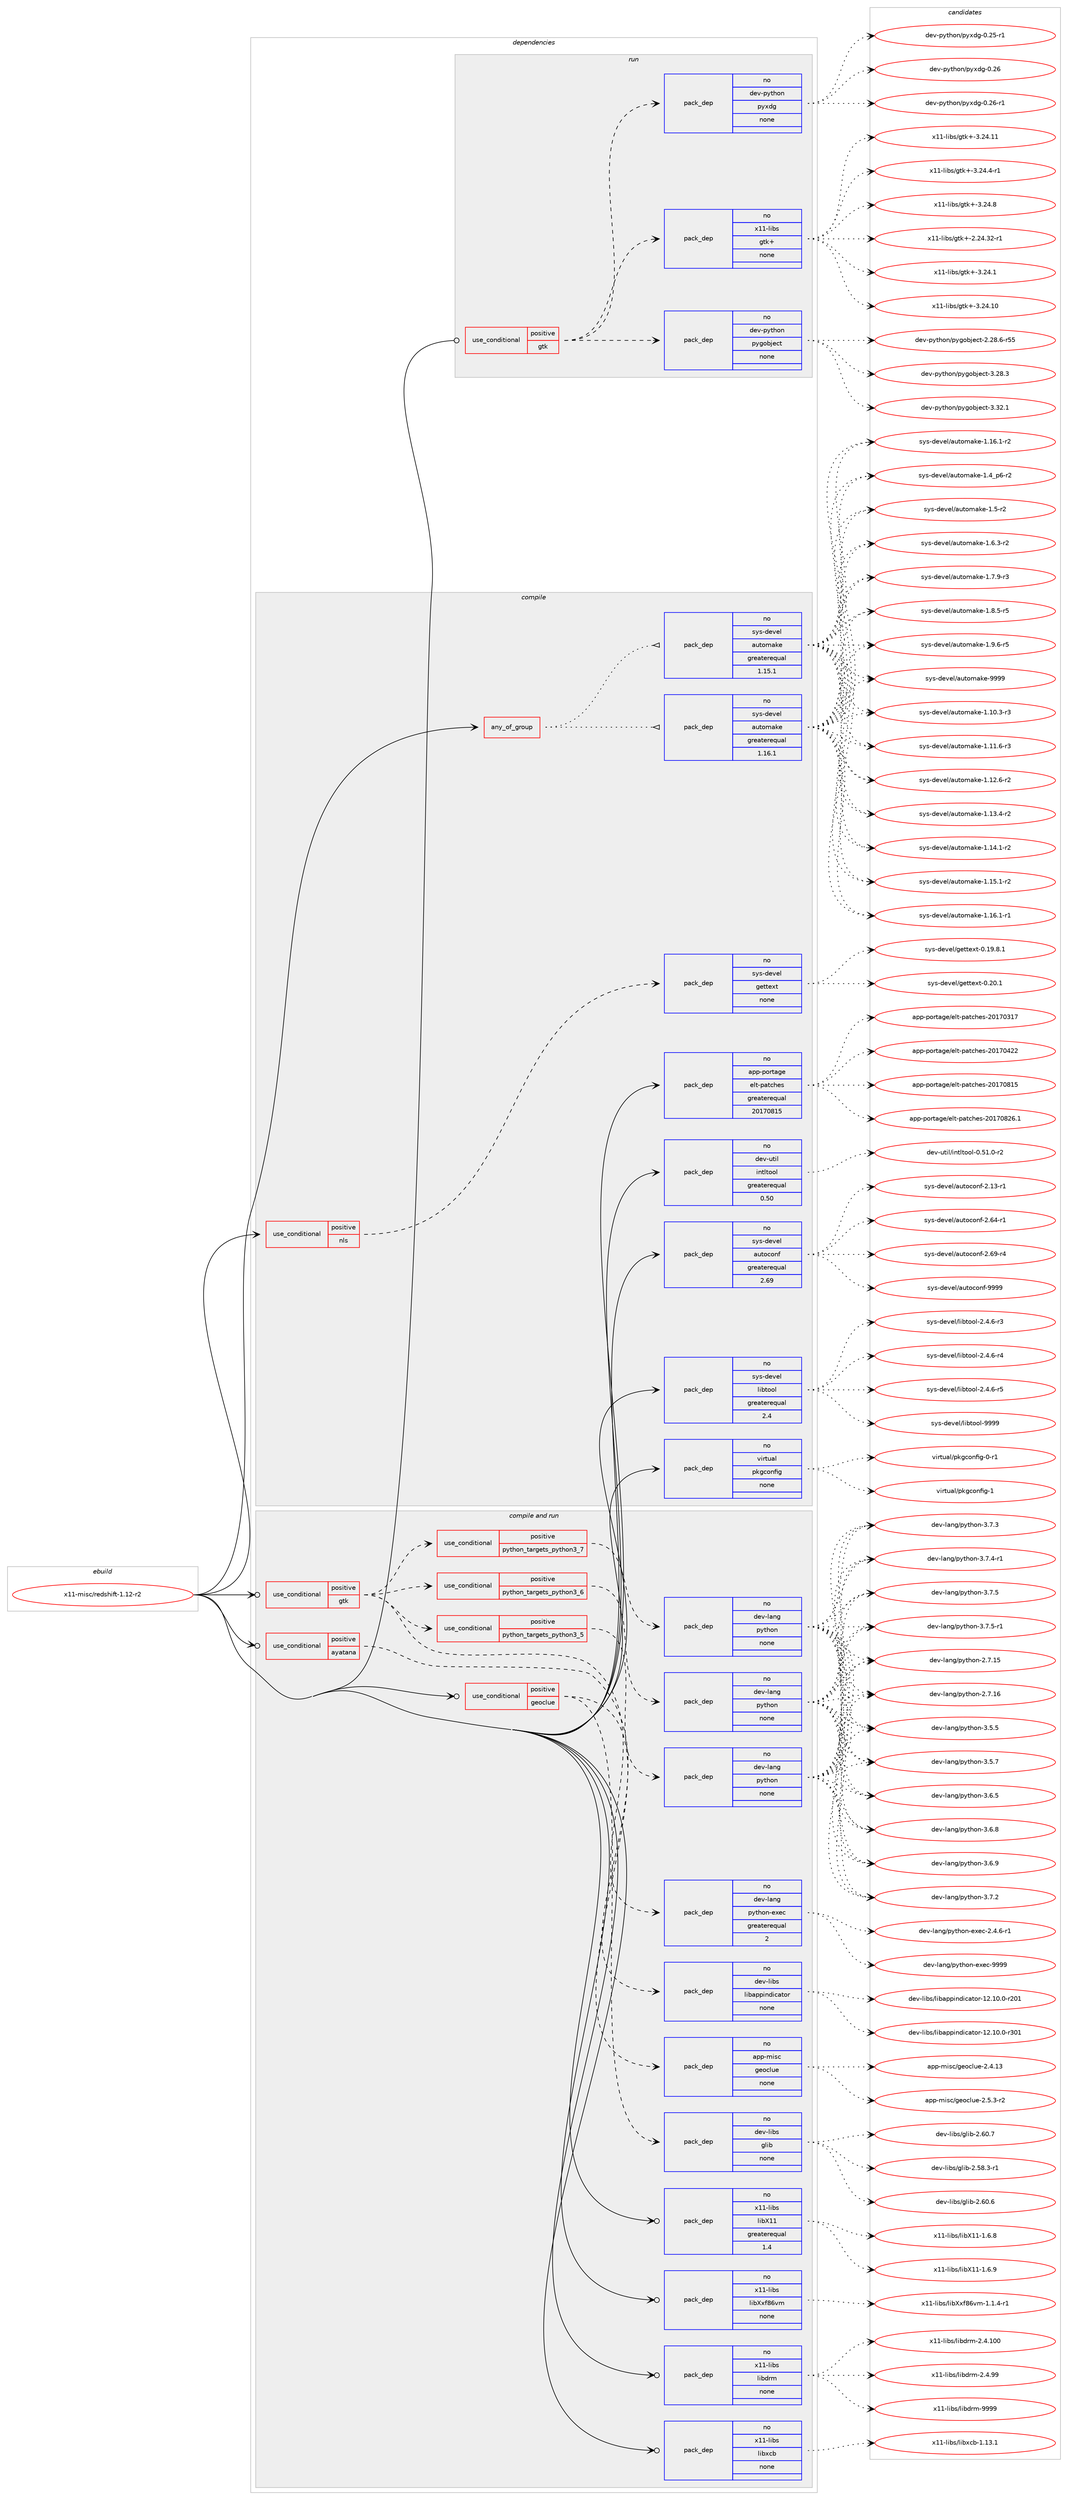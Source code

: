 digraph prolog {

# *************
# Graph options
# *************

newrank=true;
concentrate=true;
compound=true;
graph [rankdir=LR,fontname=Helvetica,fontsize=10,ranksep=1.5];#, ranksep=2.5, nodesep=0.2];
edge  [arrowhead=vee];
node  [fontname=Helvetica,fontsize=10];

# **********
# The ebuild
# **********

subgraph cluster_leftcol {
color=gray;
rank=same;
label=<<i>ebuild</i>>;
id [label="x11-misc/redshift-1.12-r2", color=red, width=4, href="../x11-misc/redshift-1.12-r2.svg"];
}

# ****************
# The dependencies
# ****************

subgraph cluster_midcol {
color=gray;
label=<<i>dependencies</i>>;
subgraph cluster_compile {
fillcolor="#eeeeee";
style=filled;
label=<<i>compile</i>>;
subgraph any16100 {
dependency920319 [label=<<TABLE BORDER="0" CELLBORDER="1" CELLSPACING="0" CELLPADDING="4"><TR><TD CELLPADDING="10">any_of_group</TD></TR></TABLE>>, shape=none, color=red];subgraph pack683712 {
dependency920320 [label=<<TABLE BORDER="0" CELLBORDER="1" CELLSPACING="0" CELLPADDING="4" WIDTH="220"><TR><TD ROWSPAN="6" CELLPADDING="30">pack_dep</TD></TR><TR><TD WIDTH="110">no</TD></TR><TR><TD>sys-devel</TD></TR><TR><TD>automake</TD></TR><TR><TD>greaterequal</TD></TR><TR><TD>1.16.1</TD></TR></TABLE>>, shape=none, color=blue];
}
dependency920319:e -> dependency920320:w [weight=20,style="dotted",arrowhead="oinv"];
subgraph pack683713 {
dependency920321 [label=<<TABLE BORDER="0" CELLBORDER="1" CELLSPACING="0" CELLPADDING="4" WIDTH="220"><TR><TD ROWSPAN="6" CELLPADDING="30">pack_dep</TD></TR><TR><TD WIDTH="110">no</TD></TR><TR><TD>sys-devel</TD></TR><TR><TD>automake</TD></TR><TR><TD>greaterequal</TD></TR><TR><TD>1.15.1</TD></TR></TABLE>>, shape=none, color=blue];
}
dependency920319:e -> dependency920321:w [weight=20,style="dotted",arrowhead="oinv"];
}
id:e -> dependency920319:w [weight=20,style="solid",arrowhead="vee"];
subgraph cond219916 {
dependency920322 [label=<<TABLE BORDER="0" CELLBORDER="1" CELLSPACING="0" CELLPADDING="4"><TR><TD ROWSPAN="3" CELLPADDING="10">use_conditional</TD></TR><TR><TD>positive</TD></TR><TR><TD>nls</TD></TR></TABLE>>, shape=none, color=red];
subgraph pack683714 {
dependency920323 [label=<<TABLE BORDER="0" CELLBORDER="1" CELLSPACING="0" CELLPADDING="4" WIDTH="220"><TR><TD ROWSPAN="6" CELLPADDING="30">pack_dep</TD></TR><TR><TD WIDTH="110">no</TD></TR><TR><TD>sys-devel</TD></TR><TR><TD>gettext</TD></TR><TR><TD>none</TD></TR><TR><TD></TD></TR></TABLE>>, shape=none, color=blue];
}
dependency920322:e -> dependency920323:w [weight=20,style="dashed",arrowhead="vee"];
}
id:e -> dependency920322:w [weight=20,style="solid",arrowhead="vee"];
subgraph pack683715 {
dependency920324 [label=<<TABLE BORDER="0" CELLBORDER="1" CELLSPACING="0" CELLPADDING="4" WIDTH="220"><TR><TD ROWSPAN="6" CELLPADDING="30">pack_dep</TD></TR><TR><TD WIDTH="110">no</TD></TR><TR><TD>app-portage</TD></TR><TR><TD>elt-patches</TD></TR><TR><TD>greaterequal</TD></TR><TR><TD>20170815</TD></TR></TABLE>>, shape=none, color=blue];
}
id:e -> dependency920324:w [weight=20,style="solid",arrowhead="vee"];
subgraph pack683716 {
dependency920325 [label=<<TABLE BORDER="0" CELLBORDER="1" CELLSPACING="0" CELLPADDING="4" WIDTH="220"><TR><TD ROWSPAN="6" CELLPADDING="30">pack_dep</TD></TR><TR><TD WIDTH="110">no</TD></TR><TR><TD>dev-util</TD></TR><TR><TD>intltool</TD></TR><TR><TD>greaterequal</TD></TR><TR><TD>0.50</TD></TR></TABLE>>, shape=none, color=blue];
}
id:e -> dependency920325:w [weight=20,style="solid",arrowhead="vee"];
subgraph pack683717 {
dependency920326 [label=<<TABLE BORDER="0" CELLBORDER="1" CELLSPACING="0" CELLPADDING="4" WIDTH="220"><TR><TD ROWSPAN="6" CELLPADDING="30">pack_dep</TD></TR><TR><TD WIDTH="110">no</TD></TR><TR><TD>sys-devel</TD></TR><TR><TD>autoconf</TD></TR><TR><TD>greaterequal</TD></TR><TR><TD>2.69</TD></TR></TABLE>>, shape=none, color=blue];
}
id:e -> dependency920326:w [weight=20,style="solid",arrowhead="vee"];
subgraph pack683718 {
dependency920327 [label=<<TABLE BORDER="0" CELLBORDER="1" CELLSPACING="0" CELLPADDING="4" WIDTH="220"><TR><TD ROWSPAN="6" CELLPADDING="30">pack_dep</TD></TR><TR><TD WIDTH="110">no</TD></TR><TR><TD>sys-devel</TD></TR><TR><TD>libtool</TD></TR><TR><TD>greaterequal</TD></TR><TR><TD>2.4</TD></TR></TABLE>>, shape=none, color=blue];
}
id:e -> dependency920327:w [weight=20,style="solid",arrowhead="vee"];
subgraph pack683719 {
dependency920328 [label=<<TABLE BORDER="0" CELLBORDER="1" CELLSPACING="0" CELLPADDING="4" WIDTH="220"><TR><TD ROWSPAN="6" CELLPADDING="30">pack_dep</TD></TR><TR><TD WIDTH="110">no</TD></TR><TR><TD>virtual</TD></TR><TR><TD>pkgconfig</TD></TR><TR><TD>none</TD></TR><TR><TD></TD></TR></TABLE>>, shape=none, color=blue];
}
id:e -> dependency920328:w [weight=20,style="solid",arrowhead="vee"];
}
subgraph cluster_compileandrun {
fillcolor="#eeeeee";
style=filled;
label=<<i>compile and run</i>>;
subgraph cond219917 {
dependency920329 [label=<<TABLE BORDER="0" CELLBORDER="1" CELLSPACING="0" CELLPADDING="4"><TR><TD ROWSPAN="3" CELLPADDING="10">use_conditional</TD></TR><TR><TD>positive</TD></TR><TR><TD>ayatana</TD></TR></TABLE>>, shape=none, color=red];
subgraph pack683720 {
dependency920330 [label=<<TABLE BORDER="0" CELLBORDER="1" CELLSPACING="0" CELLPADDING="4" WIDTH="220"><TR><TD ROWSPAN="6" CELLPADDING="30">pack_dep</TD></TR><TR><TD WIDTH="110">no</TD></TR><TR><TD>dev-libs</TD></TR><TR><TD>libappindicator</TD></TR><TR><TD>none</TD></TR><TR><TD></TD></TR></TABLE>>, shape=none, color=blue];
}
dependency920329:e -> dependency920330:w [weight=20,style="dashed",arrowhead="vee"];
}
id:e -> dependency920329:w [weight=20,style="solid",arrowhead="odotvee"];
subgraph cond219918 {
dependency920331 [label=<<TABLE BORDER="0" CELLBORDER="1" CELLSPACING="0" CELLPADDING="4"><TR><TD ROWSPAN="3" CELLPADDING="10">use_conditional</TD></TR><TR><TD>positive</TD></TR><TR><TD>geoclue</TD></TR></TABLE>>, shape=none, color=red];
subgraph pack683721 {
dependency920332 [label=<<TABLE BORDER="0" CELLBORDER="1" CELLSPACING="0" CELLPADDING="4" WIDTH="220"><TR><TD ROWSPAN="6" CELLPADDING="30">pack_dep</TD></TR><TR><TD WIDTH="110">no</TD></TR><TR><TD>app-misc</TD></TR><TR><TD>geoclue</TD></TR><TR><TD>none</TD></TR><TR><TD></TD></TR></TABLE>>, shape=none, color=blue];
}
dependency920331:e -> dependency920332:w [weight=20,style="dashed",arrowhead="vee"];
subgraph pack683722 {
dependency920333 [label=<<TABLE BORDER="0" CELLBORDER="1" CELLSPACING="0" CELLPADDING="4" WIDTH="220"><TR><TD ROWSPAN="6" CELLPADDING="30">pack_dep</TD></TR><TR><TD WIDTH="110">no</TD></TR><TR><TD>dev-libs</TD></TR><TR><TD>glib</TD></TR><TR><TD>none</TD></TR><TR><TD></TD></TR></TABLE>>, shape=none, color=blue];
}
dependency920331:e -> dependency920333:w [weight=20,style="dashed",arrowhead="vee"];
}
id:e -> dependency920331:w [weight=20,style="solid",arrowhead="odotvee"];
subgraph cond219919 {
dependency920334 [label=<<TABLE BORDER="0" CELLBORDER="1" CELLSPACING="0" CELLPADDING="4"><TR><TD ROWSPAN="3" CELLPADDING="10">use_conditional</TD></TR><TR><TD>positive</TD></TR><TR><TD>gtk</TD></TR></TABLE>>, shape=none, color=red];
subgraph cond219920 {
dependency920335 [label=<<TABLE BORDER="0" CELLBORDER="1" CELLSPACING="0" CELLPADDING="4"><TR><TD ROWSPAN="3" CELLPADDING="10">use_conditional</TD></TR><TR><TD>positive</TD></TR><TR><TD>python_targets_python3_5</TD></TR></TABLE>>, shape=none, color=red];
subgraph pack683723 {
dependency920336 [label=<<TABLE BORDER="0" CELLBORDER="1" CELLSPACING="0" CELLPADDING="4" WIDTH="220"><TR><TD ROWSPAN="6" CELLPADDING="30">pack_dep</TD></TR><TR><TD WIDTH="110">no</TD></TR><TR><TD>dev-lang</TD></TR><TR><TD>python</TD></TR><TR><TD>none</TD></TR><TR><TD></TD></TR></TABLE>>, shape=none, color=blue];
}
dependency920335:e -> dependency920336:w [weight=20,style="dashed",arrowhead="vee"];
}
dependency920334:e -> dependency920335:w [weight=20,style="dashed",arrowhead="vee"];
subgraph cond219921 {
dependency920337 [label=<<TABLE BORDER="0" CELLBORDER="1" CELLSPACING="0" CELLPADDING="4"><TR><TD ROWSPAN="3" CELLPADDING="10">use_conditional</TD></TR><TR><TD>positive</TD></TR><TR><TD>python_targets_python3_6</TD></TR></TABLE>>, shape=none, color=red];
subgraph pack683724 {
dependency920338 [label=<<TABLE BORDER="0" CELLBORDER="1" CELLSPACING="0" CELLPADDING="4" WIDTH="220"><TR><TD ROWSPAN="6" CELLPADDING="30">pack_dep</TD></TR><TR><TD WIDTH="110">no</TD></TR><TR><TD>dev-lang</TD></TR><TR><TD>python</TD></TR><TR><TD>none</TD></TR><TR><TD></TD></TR></TABLE>>, shape=none, color=blue];
}
dependency920337:e -> dependency920338:w [weight=20,style="dashed",arrowhead="vee"];
}
dependency920334:e -> dependency920337:w [weight=20,style="dashed",arrowhead="vee"];
subgraph cond219922 {
dependency920339 [label=<<TABLE BORDER="0" CELLBORDER="1" CELLSPACING="0" CELLPADDING="4"><TR><TD ROWSPAN="3" CELLPADDING="10">use_conditional</TD></TR><TR><TD>positive</TD></TR><TR><TD>python_targets_python3_7</TD></TR></TABLE>>, shape=none, color=red];
subgraph pack683725 {
dependency920340 [label=<<TABLE BORDER="0" CELLBORDER="1" CELLSPACING="0" CELLPADDING="4" WIDTH="220"><TR><TD ROWSPAN="6" CELLPADDING="30">pack_dep</TD></TR><TR><TD WIDTH="110">no</TD></TR><TR><TD>dev-lang</TD></TR><TR><TD>python</TD></TR><TR><TD>none</TD></TR><TR><TD></TD></TR></TABLE>>, shape=none, color=blue];
}
dependency920339:e -> dependency920340:w [weight=20,style="dashed",arrowhead="vee"];
}
dependency920334:e -> dependency920339:w [weight=20,style="dashed",arrowhead="vee"];
subgraph pack683726 {
dependency920341 [label=<<TABLE BORDER="0" CELLBORDER="1" CELLSPACING="0" CELLPADDING="4" WIDTH="220"><TR><TD ROWSPAN="6" CELLPADDING="30">pack_dep</TD></TR><TR><TD WIDTH="110">no</TD></TR><TR><TD>dev-lang</TD></TR><TR><TD>python-exec</TD></TR><TR><TD>greaterequal</TD></TR><TR><TD>2</TD></TR></TABLE>>, shape=none, color=blue];
}
dependency920334:e -> dependency920341:w [weight=20,style="dashed",arrowhead="vee"];
}
id:e -> dependency920334:w [weight=20,style="solid",arrowhead="odotvee"];
subgraph pack683727 {
dependency920342 [label=<<TABLE BORDER="0" CELLBORDER="1" CELLSPACING="0" CELLPADDING="4" WIDTH="220"><TR><TD ROWSPAN="6" CELLPADDING="30">pack_dep</TD></TR><TR><TD WIDTH="110">no</TD></TR><TR><TD>x11-libs</TD></TR><TR><TD>libX11</TD></TR><TR><TD>greaterequal</TD></TR><TR><TD>1.4</TD></TR></TABLE>>, shape=none, color=blue];
}
id:e -> dependency920342:w [weight=20,style="solid",arrowhead="odotvee"];
subgraph pack683728 {
dependency920343 [label=<<TABLE BORDER="0" CELLBORDER="1" CELLSPACING="0" CELLPADDING="4" WIDTH="220"><TR><TD ROWSPAN="6" CELLPADDING="30">pack_dep</TD></TR><TR><TD WIDTH="110">no</TD></TR><TR><TD>x11-libs</TD></TR><TR><TD>libXxf86vm</TD></TR><TR><TD>none</TD></TR><TR><TD></TD></TR></TABLE>>, shape=none, color=blue];
}
id:e -> dependency920343:w [weight=20,style="solid",arrowhead="odotvee"];
subgraph pack683729 {
dependency920344 [label=<<TABLE BORDER="0" CELLBORDER="1" CELLSPACING="0" CELLPADDING="4" WIDTH="220"><TR><TD ROWSPAN="6" CELLPADDING="30">pack_dep</TD></TR><TR><TD WIDTH="110">no</TD></TR><TR><TD>x11-libs</TD></TR><TR><TD>libdrm</TD></TR><TR><TD>none</TD></TR><TR><TD></TD></TR></TABLE>>, shape=none, color=blue];
}
id:e -> dependency920344:w [weight=20,style="solid",arrowhead="odotvee"];
subgraph pack683730 {
dependency920345 [label=<<TABLE BORDER="0" CELLBORDER="1" CELLSPACING="0" CELLPADDING="4" WIDTH="220"><TR><TD ROWSPAN="6" CELLPADDING="30">pack_dep</TD></TR><TR><TD WIDTH="110">no</TD></TR><TR><TD>x11-libs</TD></TR><TR><TD>libxcb</TD></TR><TR><TD>none</TD></TR><TR><TD></TD></TR></TABLE>>, shape=none, color=blue];
}
id:e -> dependency920345:w [weight=20,style="solid",arrowhead="odotvee"];
}
subgraph cluster_run {
fillcolor="#eeeeee";
style=filled;
label=<<i>run</i>>;
subgraph cond219923 {
dependency920346 [label=<<TABLE BORDER="0" CELLBORDER="1" CELLSPACING="0" CELLPADDING="4"><TR><TD ROWSPAN="3" CELLPADDING="10">use_conditional</TD></TR><TR><TD>positive</TD></TR><TR><TD>gtk</TD></TR></TABLE>>, shape=none, color=red];
subgraph pack683731 {
dependency920347 [label=<<TABLE BORDER="0" CELLBORDER="1" CELLSPACING="0" CELLPADDING="4" WIDTH="220"><TR><TD ROWSPAN="6" CELLPADDING="30">pack_dep</TD></TR><TR><TD WIDTH="110">no</TD></TR><TR><TD>dev-python</TD></TR><TR><TD>pygobject</TD></TR><TR><TD>none</TD></TR><TR><TD></TD></TR></TABLE>>, shape=none, color=blue];
}
dependency920346:e -> dependency920347:w [weight=20,style="dashed",arrowhead="vee"];
subgraph pack683732 {
dependency920348 [label=<<TABLE BORDER="0" CELLBORDER="1" CELLSPACING="0" CELLPADDING="4" WIDTH="220"><TR><TD ROWSPAN="6" CELLPADDING="30">pack_dep</TD></TR><TR><TD WIDTH="110">no</TD></TR><TR><TD>x11-libs</TD></TR><TR><TD>gtk+</TD></TR><TR><TD>none</TD></TR><TR><TD></TD></TR></TABLE>>, shape=none, color=blue];
}
dependency920346:e -> dependency920348:w [weight=20,style="dashed",arrowhead="vee"];
subgraph pack683733 {
dependency920349 [label=<<TABLE BORDER="0" CELLBORDER="1" CELLSPACING="0" CELLPADDING="4" WIDTH="220"><TR><TD ROWSPAN="6" CELLPADDING="30">pack_dep</TD></TR><TR><TD WIDTH="110">no</TD></TR><TR><TD>dev-python</TD></TR><TR><TD>pyxdg</TD></TR><TR><TD>none</TD></TR><TR><TD></TD></TR></TABLE>>, shape=none, color=blue];
}
dependency920346:e -> dependency920349:w [weight=20,style="dashed",arrowhead="vee"];
}
id:e -> dependency920346:w [weight=20,style="solid",arrowhead="odot"];
}
}

# **************
# The candidates
# **************

subgraph cluster_choices {
rank=same;
color=gray;
label=<<i>candidates</i>>;

subgraph choice683712 {
color=black;
nodesep=1;
choice11512111545100101118101108479711711611110997107101454946494846514511451 [label="sys-devel/automake-1.10.3-r3", color=red, width=4,href="../sys-devel/automake-1.10.3-r3.svg"];
choice11512111545100101118101108479711711611110997107101454946494946544511451 [label="sys-devel/automake-1.11.6-r3", color=red, width=4,href="../sys-devel/automake-1.11.6-r3.svg"];
choice11512111545100101118101108479711711611110997107101454946495046544511450 [label="sys-devel/automake-1.12.6-r2", color=red, width=4,href="../sys-devel/automake-1.12.6-r2.svg"];
choice11512111545100101118101108479711711611110997107101454946495146524511450 [label="sys-devel/automake-1.13.4-r2", color=red, width=4,href="../sys-devel/automake-1.13.4-r2.svg"];
choice11512111545100101118101108479711711611110997107101454946495246494511450 [label="sys-devel/automake-1.14.1-r2", color=red, width=4,href="../sys-devel/automake-1.14.1-r2.svg"];
choice11512111545100101118101108479711711611110997107101454946495346494511450 [label="sys-devel/automake-1.15.1-r2", color=red, width=4,href="../sys-devel/automake-1.15.1-r2.svg"];
choice11512111545100101118101108479711711611110997107101454946495446494511449 [label="sys-devel/automake-1.16.1-r1", color=red, width=4,href="../sys-devel/automake-1.16.1-r1.svg"];
choice11512111545100101118101108479711711611110997107101454946495446494511450 [label="sys-devel/automake-1.16.1-r2", color=red, width=4,href="../sys-devel/automake-1.16.1-r2.svg"];
choice115121115451001011181011084797117116111109971071014549465295112544511450 [label="sys-devel/automake-1.4_p6-r2", color=red, width=4,href="../sys-devel/automake-1.4_p6-r2.svg"];
choice11512111545100101118101108479711711611110997107101454946534511450 [label="sys-devel/automake-1.5-r2", color=red, width=4,href="../sys-devel/automake-1.5-r2.svg"];
choice115121115451001011181011084797117116111109971071014549465446514511450 [label="sys-devel/automake-1.6.3-r2", color=red, width=4,href="../sys-devel/automake-1.6.3-r2.svg"];
choice115121115451001011181011084797117116111109971071014549465546574511451 [label="sys-devel/automake-1.7.9-r3", color=red, width=4,href="../sys-devel/automake-1.7.9-r3.svg"];
choice115121115451001011181011084797117116111109971071014549465646534511453 [label="sys-devel/automake-1.8.5-r5", color=red, width=4,href="../sys-devel/automake-1.8.5-r5.svg"];
choice115121115451001011181011084797117116111109971071014549465746544511453 [label="sys-devel/automake-1.9.6-r5", color=red, width=4,href="../sys-devel/automake-1.9.6-r5.svg"];
choice115121115451001011181011084797117116111109971071014557575757 [label="sys-devel/automake-9999", color=red, width=4,href="../sys-devel/automake-9999.svg"];
dependency920320:e -> choice11512111545100101118101108479711711611110997107101454946494846514511451:w [style=dotted,weight="100"];
dependency920320:e -> choice11512111545100101118101108479711711611110997107101454946494946544511451:w [style=dotted,weight="100"];
dependency920320:e -> choice11512111545100101118101108479711711611110997107101454946495046544511450:w [style=dotted,weight="100"];
dependency920320:e -> choice11512111545100101118101108479711711611110997107101454946495146524511450:w [style=dotted,weight="100"];
dependency920320:e -> choice11512111545100101118101108479711711611110997107101454946495246494511450:w [style=dotted,weight="100"];
dependency920320:e -> choice11512111545100101118101108479711711611110997107101454946495346494511450:w [style=dotted,weight="100"];
dependency920320:e -> choice11512111545100101118101108479711711611110997107101454946495446494511449:w [style=dotted,weight="100"];
dependency920320:e -> choice11512111545100101118101108479711711611110997107101454946495446494511450:w [style=dotted,weight="100"];
dependency920320:e -> choice115121115451001011181011084797117116111109971071014549465295112544511450:w [style=dotted,weight="100"];
dependency920320:e -> choice11512111545100101118101108479711711611110997107101454946534511450:w [style=dotted,weight="100"];
dependency920320:e -> choice115121115451001011181011084797117116111109971071014549465446514511450:w [style=dotted,weight="100"];
dependency920320:e -> choice115121115451001011181011084797117116111109971071014549465546574511451:w [style=dotted,weight="100"];
dependency920320:e -> choice115121115451001011181011084797117116111109971071014549465646534511453:w [style=dotted,weight="100"];
dependency920320:e -> choice115121115451001011181011084797117116111109971071014549465746544511453:w [style=dotted,weight="100"];
dependency920320:e -> choice115121115451001011181011084797117116111109971071014557575757:w [style=dotted,weight="100"];
}
subgraph choice683713 {
color=black;
nodesep=1;
choice11512111545100101118101108479711711611110997107101454946494846514511451 [label="sys-devel/automake-1.10.3-r3", color=red, width=4,href="../sys-devel/automake-1.10.3-r3.svg"];
choice11512111545100101118101108479711711611110997107101454946494946544511451 [label="sys-devel/automake-1.11.6-r3", color=red, width=4,href="../sys-devel/automake-1.11.6-r3.svg"];
choice11512111545100101118101108479711711611110997107101454946495046544511450 [label="sys-devel/automake-1.12.6-r2", color=red, width=4,href="../sys-devel/automake-1.12.6-r2.svg"];
choice11512111545100101118101108479711711611110997107101454946495146524511450 [label="sys-devel/automake-1.13.4-r2", color=red, width=4,href="../sys-devel/automake-1.13.4-r2.svg"];
choice11512111545100101118101108479711711611110997107101454946495246494511450 [label="sys-devel/automake-1.14.1-r2", color=red, width=4,href="../sys-devel/automake-1.14.1-r2.svg"];
choice11512111545100101118101108479711711611110997107101454946495346494511450 [label="sys-devel/automake-1.15.1-r2", color=red, width=4,href="../sys-devel/automake-1.15.1-r2.svg"];
choice11512111545100101118101108479711711611110997107101454946495446494511449 [label="sys-devel/automake-1.16.1-r1", color=red, width=4,href="../sys-devel/automake-1.16.1-r1.svg"];
choice11512111545100101118101108479711711611110997107101454946495446494511450 [label="sys-devel/automake-1.16.1-r2", color=red, width=4,href="../sys-devel/automake-1.16.1-r2.svg"];
choice115121115451001011181011084797117116111109971071014549465295112544511450 [label="sys-devel/automake-1.4_p6-r2", color=red, width=4,href="../sys-devel/automake-1.4_p6-r2.svg"];
choice11512111545100101118101108479711711611110997107101454946534511450 [label="sys-devel/automake-1.5-r2", color=red, width=4,href="../sys-devel/automake-1.5-r2.svg"];
choice115121115451001011181011084797117116111109971071014549465446514511450 [label="sys-devel/automake-1.6.3-r2", color=red, width=4,href="../sys-devel/automake-1.6.3-r2.svg"];
choice115121115451001011181011084797117116111109971071014549465546574511451 [label="sys-devel/automake-1.7.9-r3", color=red, width=4,href="../sys-devel/automake-1.7.9-r3.svg"];
choice115121115451001011181011084797117116111109971071014549465646534511453 [label="sys-devel/automake-1.8.5-r5", color=red, width=4,href="../sys-devel/automake-1.8.5-r5.svg"];
choice115121115451001011181011084797117116111109971071014549465746544511453 [label="sys-devel/automake-1.9.6-r5", color=red, width=4,href="../sys-devel/automake-1.9.6-r5.svg"];
choice115121115451001011181011084797117116111109971071014557575757 [label="sys-devel/automake-9999", color=red, width=4,href="../sys-devel/automake-9999.svg"];
dependency920321:e -> choice11512111545100101118101108479711711611110997107101454946494846514511451:w [style=dotted,weight="100"];
dependency920321:e -> choice11512111545100101118101108479711711611110997107101454946494946544511451:w [style=dotted,weight="100"];
dependency920321:e -> choice11512111545100101118101108479711711611110997107101454946495046544511450:w [style=dotted,weight="100"];
dependency920321:e -> choice11512111545100101118101108479711711611110997107101454946495146524511450:w [style=dotted,weight="100"];
dependency920321:e -> choice11512111545100101118101108479711711611110997107101454946495246494511450:w [style=dotted,weight="100"];
dependency920321:e -> choice11512111545100101118101108479711711611110997107101454946495346494511450:w [style=dotted,weight="100"];
dependency920321:e -> choice11512111545100101118101108479711711611110997107101454946495446494511449:w [style=dotted,weight="100"];
dependency920321:e -> choice11512111545100101118101108479711711611110997107101454946495446494511450:w [style=dotted,weight="100"];
dependency920321:e -> choice115121115451001011181011084797117116111109971071014549465295112544511450:w [style=dotted,weight="100"];
dependency920321:e -> choice11512111545100101118101108479711711611110997107101454946534511450:w [style=dotted,weight="100"];
dependency920321:e -> choice115121115451001011181011084797117116111109971071014549465446514511450:w [style=dotted,weight="100"];
dependency920321:e -> choice115121115451001011181011084797117116111109971071014549465546574511451:w [style=dotted,weight="100"];
dependency920321:e -> choice115121115451001011181011084797117116111109971071014549465646534511453:w [style=dotted,weight="100"];
dependency920321:e -> choice115121115451001011181011084797117116111109971071014549465746544511453:w [style=dotted,weight="100"];
dependency920321:e -> choice115121115451001011181011084797117116111109971071014557575757:w [style=dotted,weight="100"];
}
subgraph choice683714 {
color=black;
nodesep=1;
choice1151211154510010111810110847103101116116101120116454846495746564649 [label="sys-devel/gettext-0.19.8.1", color=red, width=4,href="../sys-devel/gettext-0.19.8.1.svg"];
choice115121115451001011181011084710310111611610112011645484650484649 [label="sys-devel/gettext-0.20.1", color=red, width=4,href="../sys-devel/gettext-0.20.1.svg"];
dependency920323:e -> choice1151211154510010111810110847103101116116101120116454846495746564649:w [style=dotted,weight="100"];
dependency920323:e -> choice115121115451001011181011084710310111611610112011645484650484649:w [style=dotted,weight="100"];
}
subgraph choice683715 {
color=black;
nodesep=1;
choice97112112451121111141169710310147101108116451129711699104101115455048495548514955 [label="app-portage/elt-patches-20170317", color=red, width=4,href="../app-portage/elt-patches-20170317.svg"];
choice97112112451121111141169710310147101108116451129711699104101115455048495548525050 [label="app-portage/elt-patches-20170422", color=red, width=4,href="../app-portage/elt-patches-20170422.svg"];
choice97112112451121111141169710310147101108116451129711699104101115455048495548564953 [label="app-portage/elt-patches-20170815", color=red, width=4,href="../app-portage/elt-patches-20170815.svg"];
choice971121124511211111411697103101471011081164511297116991041011154550484955485650544649 [label="app-portage/elt-patches-20170826.1", color=red, width=4,href="../app-portage/elt-patches-20170826.1.svg"];
dependency920324:e -> choice97112112451121111141169710310147101108116451129711699104101115455048495548514955:w [style=dotted,weight="100"];
dependency920324:e -> choice97112112451121111141169710310147101108116451129711699104101115455048495548525050:w [style=dotted,weight="100"];
dependency920324:e -> choice97112112451121111141169710310147101108116451129711699104101115455048495548564953:w [style=dotted,weight="100"];
dependency920324:e -> choice971121124511211111411697103101471011081164511297116991041011154550484955485650544649:w [style=dotted,weight="100"];
}
subgraph choice683716 {
color=black;
nodesep=1;
choice1001011184511711610510847105110116108116111111108454846534946484511450 [label="dev-util/intltool-0.51.0-r2", color=red, width=4,href="../dev-util/intltool-0.51.0-r2.svg"];
dependency920325:e -> choice1001011184511711610510847105110116108116111111108454846534946484511450:w [style=dotted,weight="100"];
}
subgraph choice683717 {
color=black;
nodesep=1;
choice1151211154510010111810110847971171161119911111010245504649514511449 [label="sys-devel/autoconf-2.13-r1", color=red, width=4,href="../sys-devel/autoconf-2.13-r1.svg"];
choice1151211154510010111810110847971171161119911111010245504654524511449 [label="sys-devel/autoconf-2.64-r1", color=red, width=4,href="../sys-devel/autoconf-2.64-r1.svg"];
choice1151211154510010111810110847971171161119911111010245504654574511452 [label="sys-devel/autoconf-2.69-r4", color=red, width=4,href="../sys-devel/autoconf-2.69-r4.svg"];
choice115121115451001011181011084797117116111991111101024557575757 [label="sys-devel/autoconf-9999", color=red, width=4,href="../sys-devel/autoconf-9999.svg"];
dependency920326:e -> choice1151211154510010111810110847971171161119911111010245504649514511449:w [style=dotted,weight="100"];
dependency920326:e -> choice1151211154510010111810110847971171161119911111010245504654524511449:w [style=dotted,weight="100"];
dependency920326:e -> choice1151211154510010111810110847971171161119911111010245504654574511452:w [style=dotted,weight="100"];
dependency920326:e -> choice115121115451001011181011084797117116111991111101024557575757:w [style=dotted,weight="100"];
}
subgraph choice683718 {
color=black;
nodesep=1;
choice1151211154510010111810110847108105981161111111084550465246544511451 [label="sys-devel/libtool-2.4.6-r3", color=red, width=4,href="../sys-devel/libtool-2.4.6-r3.svg"];
choice1151211154510010111810110847108105981161111111084550465246544511452 [label="sys-devel/libtool-2.4.6-r4", color=red, width=4,href="../sys-devel/libtool-2.4.6-r4.svg"];
choice1151211154510010111810110847108105981161111111084550465246544511453 [label="sys-devel/libtool-2.4.6-r5", color=red, width=4,href="../sys-devel/libtool-2.4.6-r5.svg"];
choice1151211154510010111810110847108105981161111111084557575757 [label="sys-devel/libtool-9999", color=red, width=4,href="../sys-devel/libtool-9999.svg"];
dependency920327:e -> choice1151211154510010111810110847108105981161111111084550465246544511451:w [style=dotted,weight="100"];
dependency920327:e -> choice1151211154510010111810110847108105981161111111084550465246544511452:w [style=dotted,weight="100"];
dependency920327:e -> choice1151211154510010111810110847108105981161111111084550465246544511453:w [style=dotted,weight="100"];
dependency920327:e -> choice1151211154510010111810110847108105981161111111084557575757:w [style=dotted,weight="100"];
}
subgraph choice683719 {
color=black;
nodesep=1;
choice11810511411611797108471121071039911111010210510345484511449 [label="virtual/pkgconfig-0-r1", color=red, width=4,href="../virtual/pkgconfig-0-r1.svg"];
choice1181051141161179710847112107103991111101021051034549 [label="virtual/pkgconfig-1", color=red, width=4,href="../virtual/pkgconfig-1.svg"];
dependency920328:e -> choice11810511411611797108471121071039911111010210510345484511449:w [style=dotted,weight="100"];
dependency920328:e -> choice1181051141161179710847112107103991111101021051034549:w [style=dotted,weight="100"];
}
subgraph choice683720 {
color=black;
nodesep=1;
choice10010111845108105981154710810598971121121051101001059997116111114454950464948464845114504849 [label="dev-libs/libappindicator-12.10.0-r201", color=red, width=4,href="../dev-libs/libappindicator-12.10.0-r201.svg"];
choice10010111845108105981154710810598971121121051101001059997116111114454950464948464845114514849 [label="dev-libs/libappindicator-12.10.0-r301", color=red, width=4,href="../dev-libs/libappindicator-12.10.0-r301.svg"];
dependency920330:e -> choice10010111845108105981154710810598971121121051101001059997116111114454950464948464845114504849:w [style=dotted,weight="100"];
dependency920330:e -> choice10010111845108105981154710810598971121121051101001059997116111114454950464948464845114514849:w [style=dotted,weight="100"];
}
subgraph choice683721 {
color=black;
nodesep=1;
choice971121124510910511599471031011119910811710145504652464951 [label="app-misc/geoclue-2.4.13", color=red, width=4,href="../app-misc/geoclue-2.4.13.svg"];
choice97112112451091051159947103101111991081171014550465346514511450 [label="app-misc/geoclue-2.5.3-r2", color=red, width=4,href="../app-misc/geoclue-2.5.3-r2.svg"];
dependency920332:e -> choice971121124510910511599471031011119910811710145504652464951:w [style=dotted,weight="100"];
dependency920332:e -> choice97112112451091051159947103101111991081171014550465346514511450:w [style=dotted,weight="100"];
}
subgraph choice683722 {
color=black;
nodesep=1;
choice10010111845108105981154710310810598455046535646514511449 [label="dev-libs/glib-2.58.3-r1", color=red, width=4,href="../dev-libs/glib-2.58.3-r1.svg"];
choice1001011184510810598115471031081059845504654484654 [label="dev-libs/glib-2.60.6", color=red, width=4,href="../dev-libs/glib-2.60.6.svg"];
choice1001011184510810598115471031081059845504654484655 [label="dev-libs/glib-2.60.7", color=red, width=4,href="../dev-libs/glib-2.60.7.svg"];
dependency920333:e -> choice10010111845108105981154710310810598455046535646514511449:w [style=dotted,weight="100"];
dependency920333:e -> choice1001011184510810598115471031081059845504654484654:w [style=dotted,weight="100"];
dependency920333:e -> choice1001011184510810598115471031081059845504654484655:w [style=dotted,weight="100"];
}
subgraph choice683723 {
color=black;
nodesep=1;
choice10010111845108971101034711212111610411111045504655464953 [label="dev-lang/python-2.7.15", color=red, width=4,href="../dev-lang/python-2.7.15.svg"];
choice10010111845108971101034711212111610411111045504655464954 [label="dev-lang/python-2.7.16", color=red, width=4,href="../dev-lang/python-2.7.16.svg"];
choice100101118451089711010347112121116104111110455146534653 [label="dev-lang/python-3.5.5", color=red, width=4,href="../dev-lang/python-3.5.5.svg"];
choice100101118451089711010347112121116104111110455146534655 [label="dev-lang/python-3.5.7", color=red, width=4,href="../dev-lang/python-3.5.7.svg"];
choice100101118451089711010347112121116104111110455146544653 [label="dev-lang/python-3.6.5", color=red, width=4,href="../dev-lang/python-3.6.5.svg"];
choice100101118451089711010347112121116104111110455146544656 [label="dev-lang/python-3.6.8", color=red, width=4,href="../dev-lang/python-3.6.8.svg"];
choice100101118451089711010347112121116104111110455146544657 [label="dev-lang/python-3.6.9", color=red, width=4,href="../dev-lang/python-3.6.9.svg"];
choice100101118451089711010347112121116104111110455146554650 [label="dev-lang/python-3.7.2", color=red, width=4,href="../dev-lang/python-3.7.2.svg"];
choice100101118451089711010347112121116104111110455146554651 [label="dev-lang/python-3.7.3", color=red, width=4,href="../dev-lang/python-3.7.3.svg"];
choice1001011184510897110103471121211161041111104551465546524511449 [label="dev-lang/python-3.7.4-r1", color=red, width=4,href="../dev-lang/python-3.7.4-r1.svg"];
choice100101118451089711010347112121116104111110455146554653 [label="dev-lang/python-3.7.5", color=red, width=4,href="../dev-lang/python-3.7.5.svg"];
choice1001011184510897110103471121211161041111104551465546534511449 [label="dev-lang/python-3.7.5-r1", color=red, width=4,href="../dev-lang/python-3.7.5-r1.svg"];
dependency920336:e -> choice10010111845108971101034711212111610411111045504655464953:w [style=dotted,weight="100"];
dependency920336:e -> choice10010111845108971101034711212111610411111045504655464954:w [style=dotted,weight="100"];
dependency920336:e -> choice100101118451089711010347112121116104111110455146534653:w [style=dotted,weight="100"];
dependency920336:e -> choice100101118451089711010347112121116104111110455146534655:w [style=dotted,weight="100"];
dependency920336:e -> choice100101118451089711010347112121116104111110455146544653:w [style=dotted,weight="100"];
dependency920336:e -> choice100101118451089711010347112121116104111110455146544656:w [style=dotted,weight="100"];
dependency920336:e -> choice100101118451089711010347112121116104111110455146544657:w [style=dotted,weight="100"];
dependency920336:e -> choice100101118451089711010347112121116104111110455146554650:w [style=dotted,weight="100"];
dependency920336:e -> choice100101118451089711010347112121116104111110455146554651:w [style=dotted,weight="100"];
dependency920336:e -> choice1001011184510897110103471121211161041111104551465546524511449:w [style=dotted,weight="100"];
dependency920336:e -> choice100101118451089711010347112121116104111110455146554653:w [style=dotted,weight="100"];
dependency920336:e -> choice1001011184510897110103471121211161041111104551465546534511449:w [style=dotted,weight="100"];
}
subgraph choice683724 {
color=black;
nodesep=1;
choice10010111845108971101034711212111610411111045504655464953 [label="dev-lang/python-2.7.15", color=red, width=4,href="../dev-lang/python-2.7.15.svg"];
choice10010111845108971101034711212111610411111045504655464954 [label="dev-lang/python-2.7.16", color=red, width=4,href="../dev-lang/python-2.7.16.svg"];
choice100101118451089711010347112121116104111110455146534653 [label="dev-lang/python-3.5.5", color=red, width=4,href="../dev-lang/python-3.5.5.svg"];
choice100101118451089711010347112121116104111110455146534655 [label="dev-lang/python-3.5.7", color=red, width=4,href="../dev-lang/python-3.5.7.svg"];
choice100101118451089711010347112121116104111110455146544653 [label="dev-lang/python-3.6.5", color=red, width=4,href="../dev-lang/python-3.6.5.svg"];
choice100101118451089711010347112121116104111110455146544656 [label="dev-lang/python-3.6.8", color=red, width=4,href="../dev-lang/python-3.6.8.svg"];
choice100101118451089711010347112121116104111110455146544657 [label="dev-lang/python-3.6.9", color=red, width=4,href="../dev-lang/python-3.6.9.svg"];
choice100101118451089711010347112121116104111110455146554650 [label="dev-lang/python-3.7.2", color=red, width=4,href="../dev-lang/python-3.7.2.svg"];
choice100101118451089711010347112121116104111110455146554651 [label="dev-lang/python-3.7.3", color=red, width=4,href="../dev-lang/python-3.7.3.svg"];
choice1001011184510897110103471121211161041111104551465546524511449 [label="dev-lang/python-3.7.4-r1", color=red, width=4,href="../dev-lang/python-3.7.4-r1.svg"];
choice100101118451089711010347112121116104111110455146554653 [label="dev-lang/python-3.7.5", color=red, width=4,href="../dev-lang/python-3.7.5.svg"];
choice1001011184510897110103471121211161041111104551465546534511449 [label="dev-lang/python-3.7.5-r1", color=red, width=4,href="../dev-lang/python-3.7.5-r1.svg"];
dependency920338:e -> choice10010111845108971101034711212111610411111045504655464953:w [style=dotted,weight="100"];
dependency920338:e -> choice10010111845108971101034711212111610411111045504655464954:w [style=dotted,weight="100"];
dependency920338:e -> choice100101118451089711010347112121116104111110455146534653:w [style=dotted,weight="100"];
dependency920338:e -> choice100101118451089711010347112121116104111110455146534655:w [style=dotted,weight="100"];
dependency920338:e -> choice100101118451089711010347112121116104111110455146544653:w [style=dotted,weight="100"];
dependency920338:e -> choice100101118451089711010347112121116104111110455146544656:w [style=dotted,weight="100"];
dependency920338:e -> choice100101118451089711010347112121116104111110455146544657:w [style=dotted,weight="100"];
dependency920338:e -> choice100101118451089711010347112121116104111110455146554650:w [style=dotted,weight="100"];
dependency920338:e -> choice100101118451089711010347112121116104111110455146554651:w [style=dotted,weight="100"];
dependency920338:e -> choice1001011184510897110103471121211161041111104551465546524511449:w [style=dotted,weight="100"];
dependency920338:e -> choice100101118451089711010347112121116104111110455146554653:w [style=dotted,weight="100"];
dependency920338:e -> choice1001011184510897110103471121211161041111104551465546534511449:w [style=dotted,weight="100"];
}
subgraph choice683725 {
color=black;
nodesep=1;
choice10010111845108971101034711212111610411111045504655464953 [label="dev-lang/python-2.7.15", color=red, width=4,href="../dev-lang/python-2.7.15.svg"];
choice10010111845108971101034711212111610411111045504655464954 [label="dev-lang/python-2.7.16", color=red, width=4,href="../dev-lang/python-2.7.16.svg"];
choice100101118451089711010347112121116104111110455146534653 [label="dev-lang/python-3.5.5", color=red, width=4,href="../dev-lang/python-3.5.5.svg"];
choice100101118451089711010347112121116104111110455146534655 [label="dev-lang/python-3.5.7", color=red, width=4,href="../dev-lang/python-3.5.7.svg"];
choice100101118451089711010347112121116104111110455146544653 [label="dev-lang/python-3.6.5", color=red, width=4,href="../dev-lang/python-3.6.5.svg"];
choice100101118451089711010347112121116104111110455146544656 [label="dev-lang/python-3.6.8", color=red, width=4,href="../dev-lang/python-3.6.8.svg"];
choice100101118451089711010347112121116104111110455146544657 [label="dev-lang/python-3.6.9", color=red, width=4,href="../dev-lang/python-3.6.9.svg"];
choice100101118451089711010347112121116104111110455146554650 [label="dev-lang/python-3.7.2", color=red, width=4,href="../dev-lang/python-3.7.2.svg"];
choice100101118451089711010347112121116104111110455146554651 [label="dev-lang/python-3.7.3", color=red, width=4,href="../dev-lang/python-3.7.3.svg"];
choice1001011184510897110103471121211161041111104551465546524511449 [label="dev-lang/python-3.7.4-r1", color=red, width=4,href="../dev-lang/python-3.7.4-r1.svg"];
choice100101118451089711010347112121116104111110455146554653 [label="dev-lang/python-3.7.5", color=red, width=4,href="../dev-lang/python-3.7.5.svg"];
choice1001011184510897110103471121211161041111104551465546534511449 [label="dev-lang/python-3.7.5-r1", color=red, width=4,href="../dev-lang/python-3.7.5-r1.svg"];
dependency920340:e -> choice10010111845108971101034711212111610411111045504655464953:w [style=dotted,weight="100"];
dependency920340:e -> choice10010111845108971101034711212111610411111045504655464954:w [style=dotted,weight="100"];
dependency920340:e -> choice100101118451089711010347112121116104111110455146534653:w [style=dotted,weight="100"];
dependency920340:e -> choice100101118451089711010347112121116104111110455146534655:w [style=dotted,weight="100"];
dependency920340:e -> choice100101118451089711010347112121116104111110455146544653:w [style=dotted,weight="100"];
dependency920340:e -> choice100101118451089711010347112121116104111110455146544656:w [style=dotted,weight="100"];
dependency920340:e -> choice100101118451089711010347112121116104111110455146544657:w [style=dotted,weight="100"];
dependency920340:e -> choice100101118451089711010347112121116104111110455146554650:w [style=dotted,weight="100"];
dependency920340:e -> choice100101118451089711010347112121116104111110455146554651:w [style=dotted,weight="100"];
dependency920340:e -> choice1001011184510897110103471121211161041111104551465546524511449:w [style=dotted,weight="100"];
dependency920340:e -> choice100101118451089711010347112121116104111110455146554653:w [style=dotted,weight="100"];
dependency920340:e -> choice1001011184510897110103471121211161041111104551465546534511449:w [style=dotted,weight="100"];
}
subgraph choice683726 {
color=black;
nodesep=1;
choice10010111845108971101034711212111610411111045101120101994550465246544511449 [label="dev-lang/python-exec-2.4.6-r1", color=red, width=4,href="../dev-lang/python-exec-2.4.6-r1.svg"];
choice10010111845108971101034711212111610411111045101120101994557575757 [label="dev-lang/python-exec-9999", color=red, width=4,href="../dev-lang/python-exec-9999.svg"];
dependency920341:e -> choice10010111845108971101034711212111610411111045101120101994550465246544511449:w [style=dotted,weight="100"];
dependency920341:e -> choice10010111845108971101034711212111610411111045101120101994557575757:w [style=dotted,weight="100"];
}
subgraph choice683727 {
color=black;
nodesep=1;
choice120494945108105981154710810598884949454946544656 [label="x11-libs/libX11-1.6.8", color=red, width=4,href="../x11-libs/libX11-1.6.8.svg"];
choice120494945108105981154710810598884949454946544657 [label="x11-libs/libX11-1.6.9", color=red, width=4,href="../x11-libs/libX11-1.6.9.svg"];
dependency920342:e -> choice120494945108105981154710810598884949454946544656:w [style=dotted,weight="100"];
dependency920342:e -> choice120494945108105981154710810598884949454946544657:w [style=dotted,weight="100"];
}
subgraph choice683728 {
color=black;
nodesep=1;
choice1204949451081059811547108105988812010256541181094549464946524511449 [label="x11-libs/libXxf86vm-1.1.4-r1", color=red, width=4,href="../x11-libs/libXxf86vm-1.1.4-r1.svg"];
dependency920343:e -> choice1204949451081059811547108105988812010256541181094549464946524511449:w [style=dotted,weight="100"];
}
subgraph choice683729 {
color=black;
nodesep=1;
choice1204949451081059811547108105981001141094550465246494848 [label="x11-libs/libdrm-2.4.100", color=red, width=4,href="../x11-libs/libdrm-2.4.100.svg"];
choice12049494510810598115471081059810011410945504652465757 [label="x11-libs/libdrm-2.4.99", color=red, width=4,href="../x11-libs/libdrm-2.4.99.svg"];
choice1204949451081059811547108105981001141094557575757 [label="x11-libs/libdrm-9999", color=red, width=4,href="../x11-libs/libdrm-9999.svg"];
dependency920344:e -> choice1204949451081059811547108105981001141094550465246494848:w [style=dotted,weight="100"];
dependency920344:e -> choice12049494510810598115471081059810011410945504652465757:w [style=dotted,weight="100"];
dependency920344:e -> choice1204949451081059811547108105981001141094557575757:w [style=dotted,weight="100"];
}
subgraph choice683730 {
color=black;
nodesep=1;
choice120494945108105981154710810598120999845494649514649 [label="x11-libs/libxcb-1.13.1", color=red, width=4,href="../x11-libs/libxcb-1.13.1.svg"];
dependency920345:e -> choice120494945108105981154710810598120999845494649514649:w [style=dotted,weight="100"];
}
subgraph choice683731 {
color=black;
nodesep=1;
choice1001011184511212111610411111047112121103111981061019911645504650564654451145353 [label="dev-python/pygobject-2.28.6-r55", color=red, width=4,href="../dev-python/pygobject-2.28.6-r55.svg"];
choice1001011184511212111610411111047112121103111981061019911645514650564651 [label="dev-python/pygobject-3.28.3", color=red, width=4,href="../dev-python/pygobject-3.28.3.svg"];
choice1001011184511212111610411111047112121103111981061019911645514651504649 [label="dev-python/pygobject-3.32.1", color=red, width=4,href="../dev-python/pygobject-3.32.1.svg"];
dependency920347:e -> choice1001011184511212111610411111047112121103111981061019911645504650564654451145353:w [style=dotted,weight="100"];
dependency920347:e -> choice1001011184511212111610411111047112121103111981061019911645514650564651:w [style=dotted,weight="100"];
dependency920347:e -> choice1001011184511212111610411111047112121103111981061019911645514651504649:w [style=dotted,weight="100"];
}
subgraph choice683732 {
color=black;
nodesep=1;
choice12049494510810598115471031161074345504650524651504511449 [label="x11-libs/gtk+-2.24.32-r1", color=red, width=4,href="../x11-libs/gtk+-2.24.32-r1.svg"];
choice12049494510810598115471031161074345514650524649 [label="x11-libs/gtk+-3.24.1", color=red, width=4,href="../x11-libs/gtk+-3.24.1.svg"];
choice1204949451081059811547103116107434551465052464948 [label="x11-libs/gtk+-3.24.10", color=red, width=4,href="../x11-libs/gtk+-3.24.10.svg"];
choice1204949451081059811547103116107434551465052464949 [label="x11-libs/gtk+-3.24.11", color=red, width=4,href="../x11-libs/gtk+-3.24.11.svg"];
choice120494945108105981154710311610743455146505246524511449 [label="x11-libs/gtk+-3.24.4-r1", color=red, width=4,href="../x11-libs/gtk+-3.24.4-r1.svg"];
choice12049494510810598115471031161074345514650524656 [label="x11-libs/gtk+-3.24.8", color=red, width=4,href="../x11-libs/gtk+-3.24.8.svg"];
dependency920348:e -> choice12049494510810598115471031161074345504650524651504511449:w [style=dotted,weight="100"];
dependency920348:e -> choice12049494510810598115471031161074345514650524649:w [style=dotted,weight="100"];
dependency920348:e -> choice1204949451081059811547103116107434551465052464948:w [style=dotted,weight="100"];
dependency920348:e -> choice1204949451081059811547103116107434551465052464949:w [style=dotted,weight="100"];
dependency920348:e -> choice120494945108105981154710311610743455146505246524511449:w [style=dotted,weight="100"];
dependency920348:e -> choice12049494510810598115471031161074345514650524656:w [style=dotted,weight="100"];
}
subgraph choice683733 {
color=black;
nodesep=1;
choice100101118451121211161041111104711212112010010345484650534511449 [label="dev-python/pyxdg-0.25-r1", color=red, width=4,href="../dev-python/pyxdg-0.25-r1.svg"];
choice10010111845112121116104111110471121211201001034548465054 [label="dev-python/pyxdg-0.26", color=red, width=4,href="../dev-python/pyxdg-0.26.svg"];
choice100101118451121211161041111104711212112010010345484650544511449 [label="dev-python/pyxdg-0.26-r1", color=red, width=4,href="../dev-python/pyxdg-0.26-r1.svg"];
dependency920349:e -> choice100101118451121211161041111104711212112010010345484650534511449:w [style=dotted,weight="100"];
dependency920349:e -> choice10010111845112121116104111110471121211201001034548465054:w [style=dotted,weight="100"];
dependency920349:e -> choice100101118451121211161041111104711212112010010345484650544511449:w [style=dotted,weight="100"];
}
}

}
